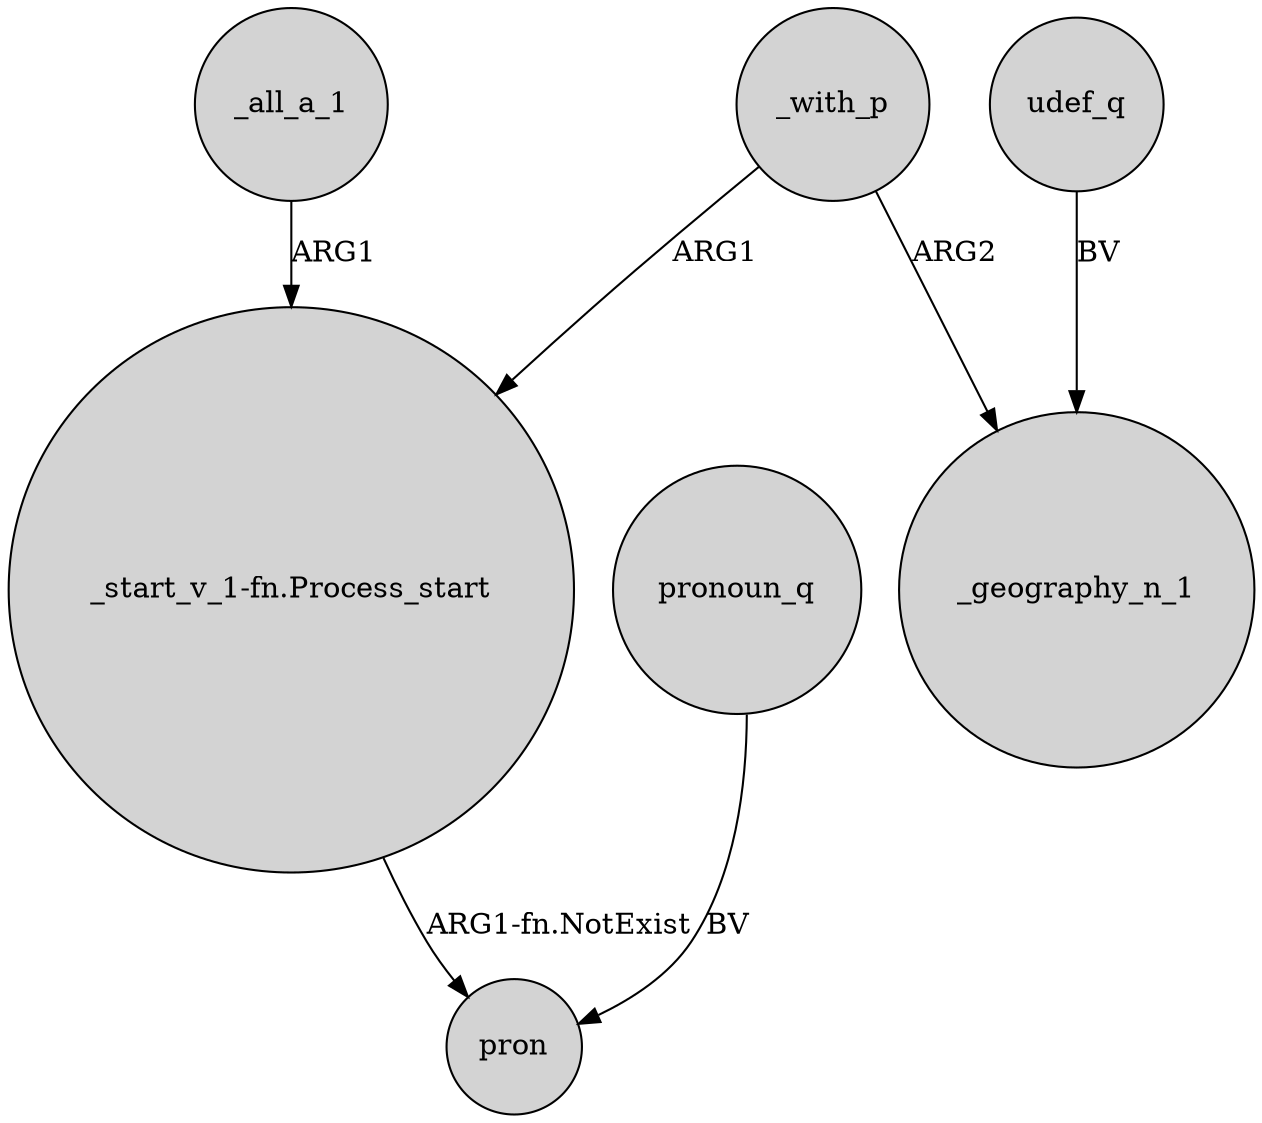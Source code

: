 digraph {
	node [shape=circle style=filled]
	_all_a_1 -> "_start_v_1-fn.Process_start" [label=ARG1]
	"_start_v_1-fn.Process_start" -> pron [label="ARG1-fn.NotExist"]
	_with_p -> "_start_v_1-fn.Process_start" [label=ARG1]
	pronoun_q -> pron [label=BV]
	udef_q -> _geography_n_1 [label=BV]
	_with_p -> _geography_n_1 [label=ARG2]
}
